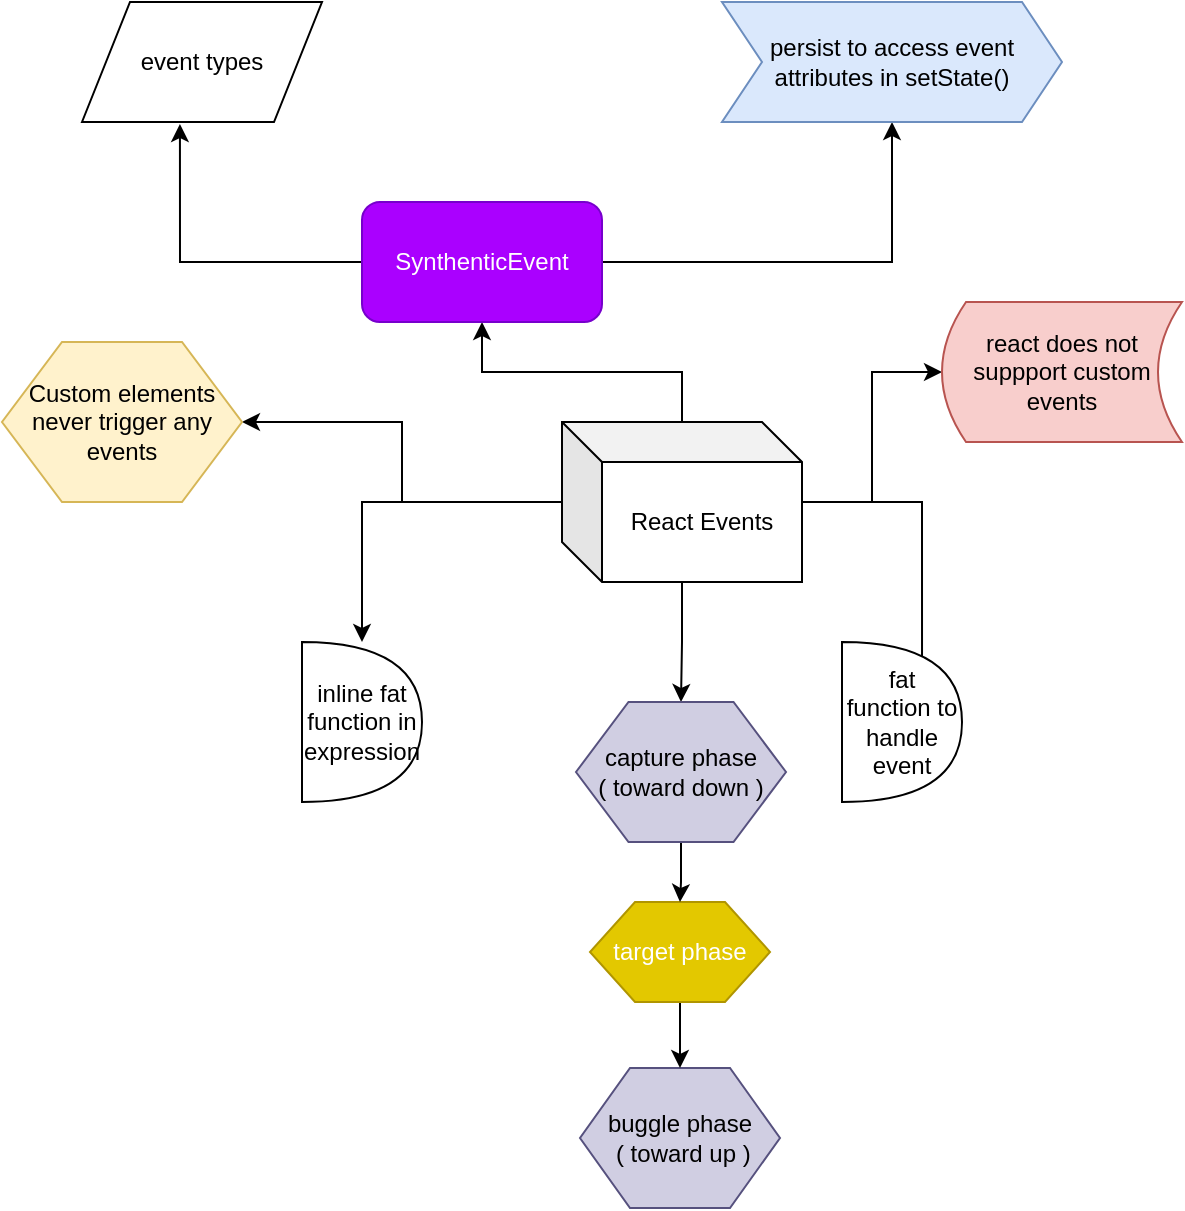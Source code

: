 <mxfile version="11.3.0" type="device" pages="1"><diagram id="RcSPOMLMJCC9b6mvgTLu" name="Page-1"><mxGraphModel dx="838" dy="480" grid="1" gridSize="10" guides="1" tooltips="1" connect="1" arrows="1" fold="1" page="1" pageScale="1" pageWidth="850" pageHeight="1100" math="0" shadow="0"><root><mxCell id="0"/><mxCell id="1" parent="0"/><mxCell id="DEs1_ShgZeRCLqZ3H8ws-5" style="edgeStyle=orthogonalEdgeStyle;rounded=0;orthogonalLoop=1;jettySize=auto;html=1;entryX=0.5;entryY=1;entryDx=0;entryDy=0;" edge="1" parent="1" source="DEs1_ShgZeRCLqZ3H8ws-1" target="DEs1_ShgZeRCLqZ3H8ws-2"><mxGeometry relative="1" as="geometry"/></mxCell><mxCell id="DEs1_ShgZeRCLqZ3H8ws-9" style="edgeStyle=orthogonalEdgeStyle;rounded=0;orthogonalLoop=1;jettySize=auto;html=1;" edge="1" parent="1" source="DEs1_ShgZeRCLqZ3H8ws-1" target="DEs1_ShgZeRCLqZ3H8ws-8"><mxGeometry relative="1" as="geometry"/></mxCell><mxCell id="DEs1_ShgZeRCLqZ3H8ws-12" style="edgeStyle=orthogonalEdgeStyle;rounded=0;orthogonalLoop=1;jettySize=auto;html=1;" edge="1" parent="1" source="DEs1_ShgZeRCLqZ3H8ws-1" target="DEs1_ShgZeRCLqZ3H8ws-10"><mxGeometry relative="1" as="geometry"/></mxCell><mxCell id="DEs1_ShgZeRCLqZ3H8ws-13" style="edgeStyle=orthogonalEdgeStyle;rounded=0;orthogonalLoop=1;jettySize=auto;html=1;entryX=0.667;entryY=0.25;entryDx=0;entryDy=0;entryPerimeter=0;" edge="1" parent="1" source="DEs1_ShgZeRCLqZ3H8ws-1" target="DEs1_ShgZeRCLqZ3H8ws-11"><mxGeometry relative="1" as="geometry"/></mxCell><mxCell id="DEs1_ShgZeRCLqZ3H8ws-21" style="edgeStyle=orthogonalEdgeStyle;rounded=0;orthogonalLoop=1;jettySize=auto;html=1;entryX=1;entryY=0.5;entryDx=0;entryDy=0;" edge="1" parent="1" source="DEs1_ShgZeRCLqZ3H8ws-1" target="DEs1_ShgZeRCLqZ3H8ws-20"><mxGeometry relative="1" as="geometry"/></mxCell><mxCell id="DEs1_ShgZeRCLqZ3H8ws-24" style="edgeStyle=orthogonalEdgeStyle;rounded=0;orthogonalLoop=1;jettySize=auto;html=1;entryX=0.5;entryY=0;entryDx=0;entryDy=0;" edge="1" parent="1" source="DEs1_ShgZeRCLqZ3H8ws-1" target="DEs1_ShgZeRCLqZ3H8ws-22"><mxGeometry relative="1" as="geometry"/></mxCell><mxCell id="DEs1_ShgZeRCLqZ3H8ws-1" value="React Events" style="shape=cube;whiteSpace=wrap;html=1;boundedLbl=1;backgroundOutline=1;darkOpacity=0.05;darkOpacity2=0.1;" vertex="1" parent="1"><mxGeometry x="330" y="250" width="120" height="80" as="geometry"/></mxCell><mxCell id="DEs1_ShgZeRCLqZ3H8ws-4" style="edgeStyle=orthogonalEdgeStyle;rounded=0;orthogonalLoop=1;jettySize=auto;html=1;" edge="1" parent="1" source="DEs1_ShgZeRCLqZ3H8ws-2" target="DEs1_ShgZeRCLqZ3H8ws-3"><mxGeometry relative="1" as="geometry"/></mxCell><mxCell id="DEs1_ShgZeRCLqZ3H8ws-7" style="edgeStyle=orthogonalEdgeStyle;rounded=0;orthogonalLoop=1;jettySize=auto;html=1;entryX=0.408;entryY=1.017;entryDx=0;entryDy=0;entryPerimeter=0;" edge="1" parent="1" source="DEs1_ShgZeRCLqZ3H8ws-2" target="DEs1_ShgZeRCLqZ3H8ws-6"><mxGeometry relative="1" as="geometry"/></mxCell><mxCell id="DEs1_ShgZeRCLqZ3H8ws-2" value="SynthenticEvent" style="rounded=1;whiteSpace=wrap;html=1;fillColor=#aa00ff;strokeColor=#7700CC;fontColor=#ffffff;" vertex="1" parent="1"><mxGeometry x="230" y="140" width="120" height="60" as="geometry"/></mxCell><mxCell id="DEs1_ShgZeRCLqZ3H8ws-3" value="persist to access event attributes in setState()" style="shape=step;perimeter=stepPerimeter;whiteSpace=wrap;html=1;fixedSize=1;fillColor=#dae8fc;strokeColor=#6c8ebf;" vertex="1" parent="1"><mxGeometry x="410" y="40" width="170" height="60" as="geometry"/></mxCell><mxCell id="DEs1_ShgZeRCLqZ3H8ws-6" value="event types" style="shape=parallelogram;perimeter=parallelogramPerimeter;whiteSpace=wrap;html=1;" vertex="1" parent="1"><mxGeometry x="90" y="40" width="120" height="60" as="geometry"/></mxCell><mxCell id="DEs1_ShgZeRCLqZ3H8ws-8" value="react does not suppport custom events" style="shape=dataStorage;whiteSpace=wrap;html=1;fillColor=#f8cecc;strokeColor=#b85450;" vertex="1" parent="1"><mxGeometry x="520" y="190" width="120" height="70" as="geometry"/></mxCell><mxCell id="DEs1_ShgZeRCLqZ3H8ws-10" value="inline fat function in expression" style="shape=or;whiteSpace=wrap;html=1;" vertex="1" parent="1"><mxGeometry x="200" y="360" width="60" height="80" as="geometry"/></mxCell><mxCell id="DEs1_ShgZeRCLqZ3H8ws-11" value="fat function to handle event" style="shape=or;whiteSpace=wrap;html=1;" vertex="1" parent="1"><mxGeometry x="470" y="360" width="60" height="80" as="geometry"/></mxCell><mxCell id="DEs1_ShgZeRCLqZ3H8ws-14" value="buggle phase&lt;br&gt;&amp;nbsp;( toward up )" style="shape=hexagon;perimeter=hexagonPerimeter2;whiteSpace=wrap;html=1;fillColor=#d0cee2;strokeColor=#56517e;" vertex="1" parent="1"><mxGeometry x="339" y="573" width="100" height="70" as="geometry"/></mxCell><mxCell id="DEs1_ShgZeRCLqZ3H8ws-18" style="edgeStyle=orthogonalEdgeStyle;rounded=0;orthogonalLoop=1;jettySize=auto;html=1;entryX=0.5;entryY=0;entryDx=0;entryDy=0;" edge="1" parent="1" source="DEs1_ShgZeRCLqZ3H8ws-15" target="DEs1_ShgZeRCLqZ3H8ws-14"><mxGeometry relative="1" as="geometry"/></mxCell><mxCell id="DEs1_ShgZeRCLqZ3H8ws-15" value="target phase" style="shape=hexagon;perimeter=hexagonPerimeter2;whiteSpace=wrap;html=1;fillColor=#e3c800;strokeColor=#B09500;fontColor=#ffffff;" vertex="1" parent="1"><mxGeometry x="344" y="490" width="90" height="50" as="geometry"/></mxCell><mxCell id="DEs1_ShgZeRCLqZ3H8ws-20" value="Custom elements never trigger any events" style="shape=hexagon;perimeter=hexagonPerimeter2;whiteSpace=wrap;html=1;fillColor=#fff2cc;strokeColor=#d6b656;" vertex="1" parent="1"><mxGeometry x="50" y="210" width="120" height="80" as="geometry"/></mxCell><mxCell id="DEs1_ShgZeRCLqZ3H8ws-23" style="edgeStyle=orthogonalEdgeStyle;rounded=0;orthogonalLoop=1;jettySize=auto;html=1;" edge="1" parent="1" source="DEs1_ShgZeRCLqZ3H8ws-22" target="DEs1_ShgZeRCLqZ3H8ws-15"><mxGeometry relative="1" as="geometry"/></mxCell><mxCell id="DEs1_ShgZeRCLqZ3H8ws-22" value="capture phase&lt;br&gt;( toward down )" style="shape=hexagon;perimeter=hexagonPerimeter2;whiteSpace=wrap;html=1;fillColor=#d0cee2;strokeColor=#56517e;" vertex="1" parent="1"><mxGeometry x="337" y="390" width="105" height="70" as="geometry"/></mxCell></root></mxGraphModel></diagram></mxfile>